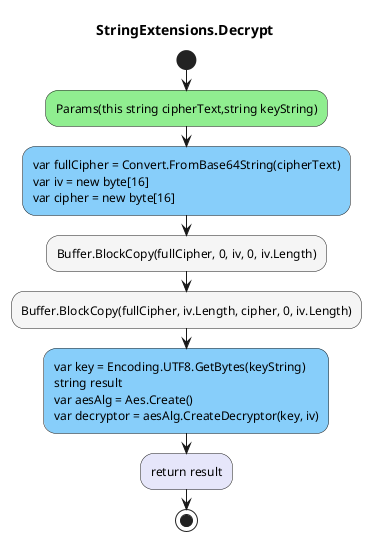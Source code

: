 @startuml StringExtensions.Decrypt
title StringExtensions.Decrypt
start
#LightGreen:Params(this string cipherText,string keyString);
#LightSkyBlue:var fullCipher = Convert.FromBase64String(cipherText)\nvar iv = new byte[16]\nvar cipher = new byte[16];
#WhiteSmoke:Buffer.BlockCopy(fullCipher, 0, iv, 0, iv.Length);
#WhiteSmoke:Buffer.BlockCopy(fullCipher, iv.Length, cipher, 0, iv.Length);
#LightSkyBlue:var key = Encoding.UTF8.GetBytes(keyString)\nstring result\nvar aesAlg = Aes.Create()\nvar decryptor = aesAlg.CreateDecryptor(key, iv);
#Lavender:return result;
stop
@enduml
